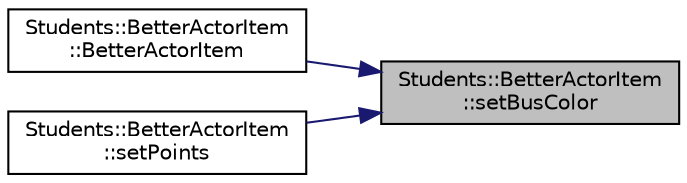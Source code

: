 digraph "Students::BetterActorItem::setBusColor"
{
 // LATEX_PDF_SIZE
  edge [fontname="Helvetica",fontsize="10",labelfontname="Helvetica",labelfontsize="10"];
  node [fontname="Helvetica",fontsize="10",shape=record];
  rankdir="RL";
  Node1 [label="Students::BetterActorItem\l::setBusColor",height=0.2,width=0.4,color="black", fillcolor="grey75", style="filled", fontcolor="black",tooltip="buss color will be determined by passengers inside"];
  Node1 -> Node2 [dir="back",color="midnightblue",fontsize="10",style="solid",fontname="Helvetica"];
  Node2 [label="Students::BetterActorItem\l::BetterActorItem",height=0.2,width=0.4,color="black", fillcolor="white", style="filled",URL="$class_students_1_1_better_actor_item.html#a9b719668b3a95d722e4d486142044107",tooltip=" "];
  Node1 -> Node3 [dir="back",color="midnightblue",fontsize="10",style="solid",fontname="Helvetica"];
  Node3 [label="Students::BetterActorItem\l::setPoints",height=0.2,width=0.4,color="black", fillcolor="white", style="filled",URL="$class_students_1_1_better_actor_item.html#a17ac31a0d357ad4b70ab456e9da9c12c",tooltip="sets points for bus by passengers inside"];
}
